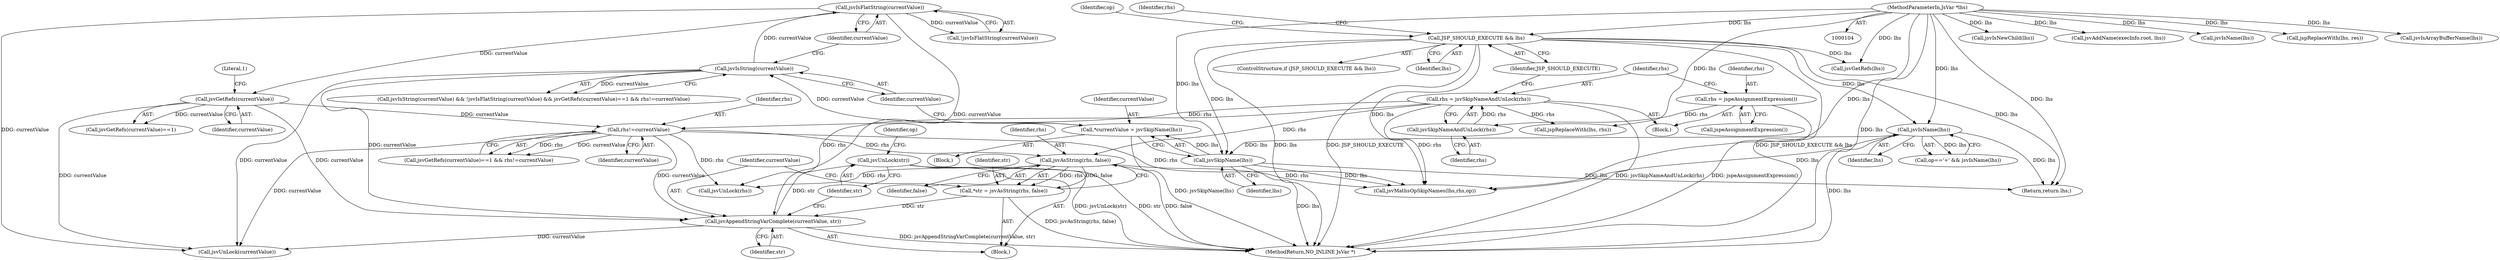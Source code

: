digraph "0_Espruino_bf4416ab9129ee3afd56739ea4e3cd0da5484b6b@pointer" {
"1000358" [label="(Call,jsvUnLock(str))"];
"1000355" [label="(Call,jsvAppendStringVarComplete(currentValue, str))"];
"1000338" [label="(Call,jsvIsFlatString(currentValue))"];
"1000334" [label="(Call,jsvIsString(currentValue))"];
"1000328" [label="(Call,*currentValue = jsvSkipName(lhs))"];
"1000330" [label="(Call,jsvSkipName(lhs))"];
"1000197" [label="(Call,JSP_SHOULD_EXECUTE && lhs)"];
"1000105" [label="(MethodParameterIn,JsVar *lhs)"];
"1000324" [label="(Call,jsvIsName(lhs))"];
"1000342" [label="(Call,jsvGetRefs(currentValue))"];
"1000345" [label="(Call,rhs!=currentValue)"];
"1000192" [label="(Call,rhs = jsvSkipNameAndUnLock(rhs))"];
"1000194" [label="(Call,jsvSkipNameAndUnLock(rhs))"];
"1000189" [label="(Call,rhs = jspeAssignmentExpression())"];
"1000350" [label="(Call,*str = jsvAsString(rhs, false))"];
"1000352" [label="(Call,jsvAsString(rhs, false))"];
"1000348" [label="(Block,)"];
"1000197" [label="(Call,JSP_SHOULD_EXECUTE && lhs)"];
"1000325" [label="(Identifier,lhs)"];
"1000326" [label="(Block,)"];
"1000382" [label="(Return,return lhs;)"];
"1000198" [label="(Identifier,JSP_SHOULD_EXECUTE)"];
"1000196" [label="(ControlStructure,if (JSP_SHOULD_EXECUTE && lhs))"];
"1000355" [label="(Call,jsvAppendStringVarComplete(currentValue, str))"];
"1000330" [label="(Call,jsvSkipName(lhs))"];
"1000220" [label="(Call,jsvIsNewChild(lhs))"];
"1000345" [label="(Call,rhs!=currentValue)"];
"1000191" [label="(Call,jspeAssignmentExpression())"];
"1000334" [label="(Call,jsvIsString(currentValue))"];
"1000335" [label="(Identifier,currentValue)"];
"1000331" [label="(Identifier,lhs)"];
"1000371" [label="(Call,jsvMathsOpSkipNames(lhs,rhs,op))"];
"1000194" [label="(Call,jsvSkipNameAndUnLock(rhs))"];
"1000222" [label="(Call,jsvAddName(execInfo.root, lhs))"];
"1000381" [label="(Identifier,rhs)"];
"1000380" [label="(Call,jsvUnLock(rhs))"];
"1000189" [label="(Call,rhs = jspeAssignmentExpression())"];
"1000340" [label="(Call,jsvGetRefs(currentValue)==1 && rhs!=currentValue)"];
"1000190" [label="(Identifier,rhs)"];
"1000359" [label="(Identifier,str)"];
"1000353" [label="(Identifier,rhs)"];
"1000337" [label="(Call,!jsvIsFlatString(currentValue))"];
"1000351" [label="(Identifier,str)"];
"1000203" [label="(Identifier,op)"];
"1000346" [label="(Identifier,rhs)"];
"1000354" [label="(Identifier,false)"];
"1000320" [label="(Call,op=='+' && jsvIsName(lhs))"];
"1000211" [label="(Call,jsvIsName(lhs))"];
"1000375" [label="(Call,jspReplaceWith(lhs, res))"];
"1000217" [label="(Call,jsvIsArrayBufferName(lhs))"];
"1000341" [label="(Call,jsvGetRefs(currentValue)==1)"];
"1000344" [label="(Literal,1)"];
"1000347" [label="(Identifier,currentValue)"];
"1000329" [label="(Identifier,currentValue)"];
"1000350" [label="(Call,*str = jsvAsString(rhs, false))"];
"1000338" [label="(Call,jsvIsFlatString(currentValue))"];
"1000195" [label="(Identifier,rhs)"];
"1000358" [label="(Call,jsvUnLock(str))"];
"1000179" [label="(Block,)"];
"1000343" [label="(Identifier,currentValue)"];
"1000192" [label="(Call,rhs = jsvSkipNameAndUnLock(rhs))"];
"1000357" [label="(Identifier,str)"];
"1000333" [label="(Call,jsvIsString(currentValue) && !jsvIsFlatString(currentValue) && jsvGetRefs(currentValue)==1 && rhs!=currentValue)"];
"1000361" [label="(Identifier,op)"];
"1000209" [label="(Call,jsvGetRefs(lhs))"];
"1000356" [label="(Identifier,currentValue)"];
"1000339" [label="(Identifier,currentValue)"];
"1000105" [label="(MethodParameterIn,JsVar *lhs)"];
"1000328" [label="(Call,*currentValue = jsvSkipName(lhs))"];
"1000199" [label="(Identifier,lhs)"];
"1000363" [label="(Call,jsvUnLock(currentValue))"];
"1000352" [label="(Call,jsvAsString(rhs, false))"];
"1000193" [label="(Identifier,rhs)"];
"1000384" [label="(MethodReturn,NO_INLINE JsVar *)"];
"1000342" [label="(Call,jsvGetRefs(currentValue))"];
"1000324" [label="(Call,jsvIsName(lhs))"];
"1000227" [label="(Call,jspReplaceWith(lhs, rhs))"];
"1000358" -> "1000348"  [label="AST: "];
"1000358" -> "1000359"  [label="CFG: "];
"1000359" -> "1000358"  [label="AST: "];
"1000361" -> "1000358"  [label="CFG: "];
"1000358" -> "1000384"  [label="DDG: jsvUnLock(str)"];
"1000358" -> "1000384"  [label="DDG: str"];
"1000355" -> "1000358"  [label="DDG: str"];
"1000355" -> "1000348"  [label="AST: "];
"1000355" -> "1000357"  [label="CFG: "];
"1000356" -> "1000355"  [label="AST: "];
"1000357" -> "1000355"  [label="AST: "];
"1000359" -> "1000355"  [label="CFG: "];
"1000355" -> "1000384"  [label="DDG: jsvAppendStringVarComplete(currentValue, str)"];
"1000338" -> "1000355"  [label="DDG: currentValue"];
"1000342" -> "1000355"  [label="DDG: currentValue"];
"1000345" -> "1000355"  [label="DDG: currentValue"];
"1000334" -> "1000355"  [label="DDG: currentValue"];
"1000350" -> "1000355"  [label="DDG: str"];
"1000355" -> "1000363"  [label="DDG: currentValue"];
"1000338" -> "1000337"  [label="AST: "];
"1000338" -> "1000339"  [label="CFG: "];
"1000339" -> "1000338"  [label="AST: "];
"1000337" -> "1000338"  [label="CFG: "];
"1000338" -> "1000337"  [label="DDG: currentValue"];
"1000334" -> "1000338"  [label="DDG: currentValue"];
"1000338" -> "1000342"  [label="DDG: currentValue"];
"1000338" -> "1000363"  [label="DDG: currentValue"];
"1000334" -> "1000333"  [label="AST: "];
"1000334" -> "1000335"  [label="CFG: "];
"1000335" -> "1000334"  [label="AST: "];
"1000339" -> "1000334"  [label="CFG: "];
"1000333" -> "1000334"  [label="CFG: "];
"1000334" -> "1000333"  [label="DDG: currentValue"];
"1000328" -> "1000334"  [label="DDG: currentValue"];
"1000334" -> "1000363"  [label="DDG: currentValue"];
"1000328" -> "1000326"  [label="AST: "];
"1000328" -> "1000330"  [label="CFG: "];
"1000329" -> "1000328"  [label="AST: "];
"1000330" -> "1000328"  [label="AST: "];
"1000335" -> "1000328"  [label="CFG: "];
"1000328" -> "1000384"  [label="DDG: jsvSkipName(lhs)"];
"1000330" -> "1000328"  [label="DDG: lhs"];
"1000330" -> "1000331"  [label="CFG: "];
"1000331" -> "1000330"  [label="AST: "];
"1000330" -> "1000384"  [label="DDG: lhs"];
"1000197" -> "1000330"  [label="DDG: lhs"];
"1000324" -> "1000330"  [label="DDG: lhs"];
"1000105" -> "1000330"  [label="DDG: lhs"];
"1000330" -> "1000371"  [label="DDG: lhs"];
"1000330" -> "1000382"  [label="DDG: lhs"];
"1000197" -> "1000196"  [label="AST: "];
"1000197" -> "1000198"  [label="CFG: "];
"1000197" -> "1000199"  [label="CFG: "];
"1000198" -> "1000197"  [label="AST: "];
"1000199" -> "1000197"  [label="AST: "];
"1000203" -> "1000197"  [label="CFG: "];
"1000381" -> "1000197"  [label="CFG: "];
"1000197" -> "1000384"  [label="DDG: JSP_SHOULD_EXECUTE && lhs"];
"1000197" -> "1000384"  [label="DDG: lhs"];
"1000197" -> "1000384"  [label="DDG: JSP_SHOULD_EXECUTE"];
"1000105" -> "1000197"  [label="DDG: lhs"];
"1000197" -> "1000209"  [label="DDG: lhs"];
"1000197" -> "1000324"  [label="DDG: lhs"];
"1000197" -> "1000371"  [label="DDG: lhs"];
"1000197" -> "1000382"  [label="DDG: lhs"];
"1000105" -> "1000104"  [label="AST: "];
"1000105" -> "1000384"  [label="DDG: lhs"];
"1000105" -> "1000209"  [label="DDG: lhs"];
"1000105" -> "1000211"  [label="DDG: lhs"];
"1000105" -> "1000217"  [label="DDG: lhs"];
"1000105" -> "1000220"  [label="DDG: lhs"];
"1000105" -> "1000222"  [label="DDG: lhs"];
"1000105" -> "1000227"  [label="DDG: lhs"];
"1000105" -> "1000324"  [label="DDG: lhs"];
"1000105" -> "1000371"  [label="DDG: lhs"];
"1000105" -> "1000375"  [label="DDG: lhs"];
"1000105" -> "1000382"  [label="DDG: lhs"];
"1000324" -> "1000320"  [label="AST: "];
"1000324" -> "1000325"  [label="CFG: "];
"1000325" -> "1000324"  [label="AST: "];
"1000320" -> "1000324"  [label="CFG: "];
"1000324" -> "1000384"  [label="DDG: lhs"];
"1000324" -> "1000320"  [label="DDG: lhs"];
"1000324" -> "1000371"  [label="DDG: lhs"];
"1000324" -> "1000382"  [label="DDG: lhs"];
"1000342" -> "1000341"  [label="AST: "];
"1000342" -> "1000343"  [label="CFG: "];
"1000343" -> "1000342"  [label="AST: "];
"1000344" -> "1000342"  [label="CFG: "];
"1000342" -> "1000341"  [label="DDG: currentValue"];
"1000342" -> "1000345"  [label="DDG: currentValue"];
"1000342" -> "1000363"  [label="DDG: currentValue"];
"1000345" -> "1000340"  [label="AST: "];
"1000345" -> "1000347"  [label="CFG: "];
"1000346" -> "1000345"  [label="AST: "];
"1000347" -> "1000345"  [label="AST: "];
"1000340" -> "1000345"  [label="CFG: "];
"1000345" -> "1000340"  [label="DDG: rhs"];
"1000345" -> "1000340"  [label="DDG: currentValue"];
"1000192" -> "1000345"  [label="DDG: rhs"];
"1000345" -> "1000352"  [label="DDG: rhs"];
"1000345" -> "1000363"  [label="DDG: currentValue"];
"1000345" -> "1000371"  [label="DDG: rhs"];
"1000345" -> "1000380"  [label="DDG: rhs"];
"1000192" -> "1000179"  [label="AST: "];
"1000192" -> "1000194"  [label="CFG: "];
"1000193" -> "1000192"  [label="AST: "];
"1000194" -> "1000192"  [label="AST: "];
"1000198" -> "1000192"  [label="CFG: "];
"1000192" -> "1000384"  [label="DDG: jsvSkipNameAndUnLock(rhs)"];
"1000194" -> "1000192"  [label="DDG: rhs"];
"1000192" -> "1000227"  [label="DDG: rhs"];
"1000192" -> "1000352"  [label="DDG: rhs"];
"1000192" -> "1000371"  [label="DDG: rhs"];
"1000192" -> "1000380"  [label="DDG: rhs"];
"1000194" -> "1000195"  [label="CFG: "];
"1000195" -> "1000194"  [label="AST: "];
"1000189" -> "1000194"  [label="DDG: rhs"];
"1000189" -> "1000179"  [label="AST: "];
"1000189" -> "1000191"  [label="CFG: "];
"1000190" -> "1000189"  [label="AST: "];
"1000191" -> "1000189"  [label="AST: "];
"1000193" -> "1000189"  [label="CFG: "];
"1000189" -> "1000384"  [label="DDG: jspeAssignmentExpression()"];
"1000350" -> "1000348"  [label="AST: "];
"1000350" -> "1000352"  [label="CFG: "];
"1000351" -> "1000350"  [label="AST: "];
"1000352" -> "1000350"  [label="AST: "];
"1000356" -> "1000350"  [label="CFG: "];
"1000350" -> "1000384"  [label="DDG: jsvAsString(rhs, false)"];
"1000352" -> "1000350"  [label="DDG: rhs"];
"1000352" -> "1000350"  [label="DDG: false"];
"1000352" -> "1000354"  [label="CFG: "];
"1000353" -> "1000352"  [label="AST: "];
"1000354" -> "1000352"  [label="AST: "];
"1000352" -> "1000384"  [label="DDG: false"];
"1000352" -> "1000371"  [label="DDG: rhs"];
"1000352" -> "1000380"  [label="DDG: rhs"];
}
